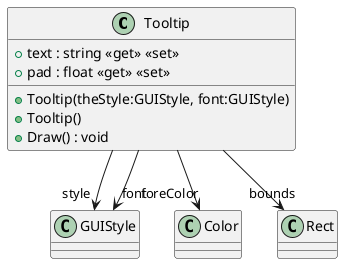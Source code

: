 @startuml
class Tooltip {
    + text : string <<get>> <<set>>
    + pad : float <<get>> <<set>>
    + Tooltip(theStyle:GUIStyle, font:GUIStyle)
    + Tooltip()
    + Draw() : void
}
Tooltip --> "style" GUIStyle
Tooltip --> "font" GUIStyle
Tooltip --> "foreColor" Color
Tooltip --> "bounds" Rect
@enduml
